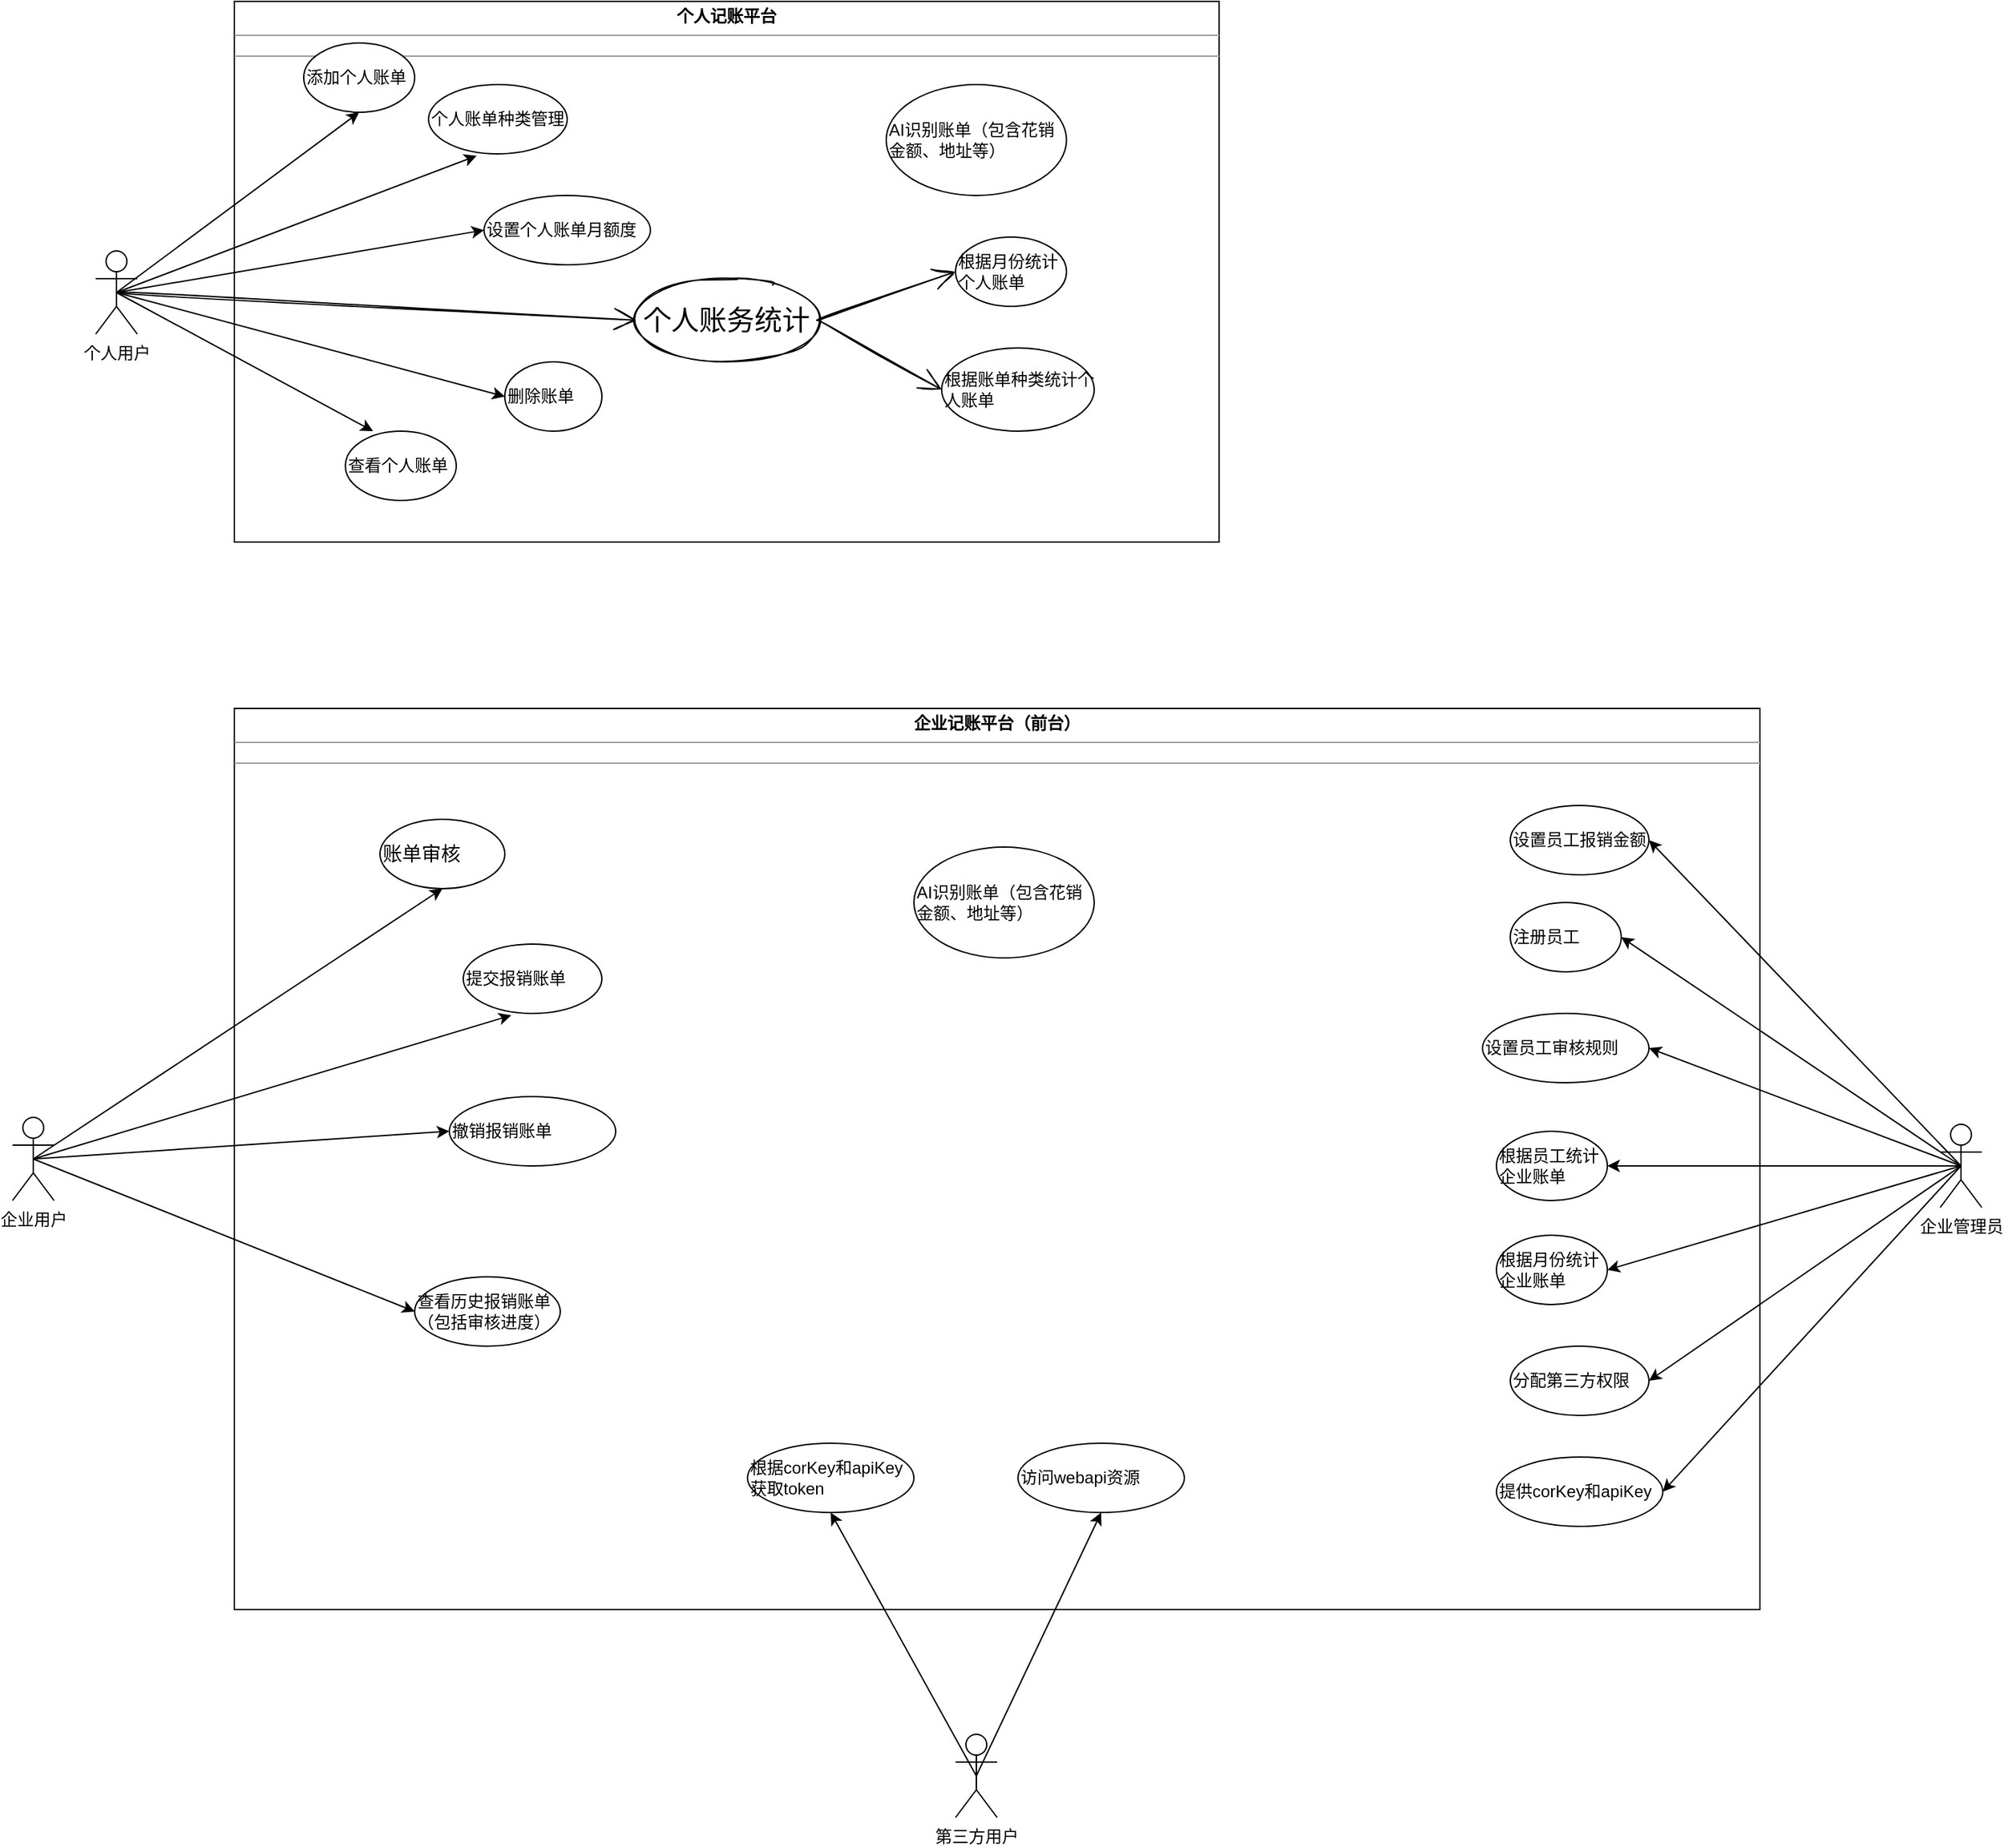 <mxfile version="15.7.0" type="github">
  <diagram id="LdnySO75mPRq6Vrrhr-n" name="Page-1">
    <mxGraphModel dx="1022" dy="428" grid="1" gridSize="10" guides="1" tooltips="1" connect="1" arrows="1" fold="1" page="1" pageScale="1" pageWidth="3300" pageHeight="4681" math="0" shadow="0">
      <root>
        <mxCell id="0" />
        <mxCell id="1" parent="0" />
        <mxCell id="awlwMWy2Pg4UHsQo79Nk-27" value="&lt;p style=&quot;margin: 0px ; margin-top: 4px ; text-align: center&quot;&gt;&lt;b&gt;个人记账平台&lt;/b&gt;&lt;/p&gt;&lt;hr size=&quot;1&quot;&gt;&lt;div style=&quot;height: 2px&quot;&gt;&lt;/div&gt;&lt;hr size=&quot;1&quot;&gt;&lt;div style=&quot;height: 2px&quot;&gt;&lt;/div&gt;" style="verticalAlign=top;align=left;overflow=fill;fontSize=12;fontFamily=Helvetica;html=1;" parent="1" vertex="1">
          <mxGeometry x="350" y="30" width="710" height="390" as="geometry" />
        </mxCell>
        <mxCell id="awlwMWy2Pg4UHsQo79Nk-21" style="rounded=0;orthogonalLoop=1;jettySize=auto;html=1;exitX=0.5;exitY=0.5;exitDx=0;exitDy=0;exitPerimeter=0;entryX=0.5;entryY=1;entryDx=0;entryDy=0;" parent="1" source="awlwMWy2Pg4UHsQo79Nk-1" target="awlwMWy2Pg4UHsQo79Nk-5" edge="1">
          <mxGeometry relative="1" as="geometry" />
        </mxCell>
        <mxCell id="awlwMWy2Pg4UHsQo79Nk-22" style="rounded=0;orthogonalLoop=1;jettySize=auto;html=1;exitX=0.5;exitY=0.5;exitDx=0;exitDy=0;exitPerimeter=0;entryX=0.347;entryY=1.027;entryDx=0;entryDy=0;entryPerimeter=0;" parent="1" source="awlwMWy2Pg4UHsQo79Nk-1" target="awlwMWy2Pg4UHsQo79Nk-6" edge="1">
          <mxGeometry relative="1" as="geometry" />
        </mxCell>
        <mxCell id="awlwMWy2Pg4UHsQo79Nk-23" style="edgeStyle=none;rounded=0;orthogonalLoop=1;jettySize=auto;html=1;exitX=0.5;exitY=0.5;exitDx=0;exitDy=0;exitPerimeter=0;entryX=0;entryY=0.5;entryDx=0;entryDy=0;" parent="1" source="awlwMWy2Pg4UHsQo79Nk-1" target="awlwMWy2Pg4UHsQo79Nk-7" edge="1">
          <mxGeometry relative="1" as="geometry" />
        </mxCell>
        <mxCell id="awlwMWy2Pg4UHsQo79Nk-24" style="edgeStyle=none;rounded=0;orthogonalLoop=1;jettySize=auto;html=1;exitX=0.5;exitY=0.5;exitDx=0;exitDy=0;exitPerimeter=0;entryX=0;entryY=0.5;entryDx=0;entryDy=0;" parent="1" source="awlwMWy2Pg4UHsQo79Nk-1" target="awlwMWy2Pg4UHsQo79Nk-9" edge="1">
          <mxGeometry relative="1" as="geometry" />
        </mxCell>
        <mxCell id="awlwMWy2Pg4UHsQo79Nk-26" style="edgeStyle=none;rounded=0;orthogonalLoop=1;jettySize=auto;html=1;exitX=0.5;exitY=0.5;exitDx=0;exitDy=0;exitPerimeter=0;entryX=0.25;entryY=0;entryDx=0;entryDy=0;entryPerimeter=0;" parent="1" source="awlwMWy2Pg4UHsQo79Nk-1" target="awlwMWy2Pg4UHsQo79Nk-11" edge="1">
          <mxGeometry relative="1" as="geometry" />
        </mxCell>
        <mxCell id="awlwMWy2Pg4UHsQo79Nk-1" value="个人用户" style="shape=umlActor;verticalLabelPosition=bottom;verticalAlign=top;html=1;" parent="1" vertex="1">
          <mxGeometry x="250" y="210" width="30" height="60" as="geometry" />
        </mxCell>
        <mxCell id="awlwMWy2Pg4UHsQo79Nk-5" value="添加个人账单" style="ellipse;whiteSpace=wrap;html=1;align=left;" parent="1" vertex="1">
          <mxGeometry x="400" y="60" width="80" height="50" as="geometry" />
        </mxCell>
        <mxCell id="awlwMWy2Pg4UHsQo79Nk-6" value="个人账单种类管理" style="ellipse;whiteSpace=wrap;html=1;align=left;" parent="1" vertex="1">
          <mxGeometry x="490" y="90" width="100" height="50" as="geometry" />
        </mxCell>
        <mxCell id="awlwMWy2Pg4UHsQo79Nk-7" value="设置个人账单月额度" style="ellipse;whiteSpace=wrap;html=1;align=left;" parent="1" vertex="1">
          <mxGeometry x="530" y="170" width="120" height="50" as="geometry" />
        </mxCell>
        <mxCell id="awlwMWy2Pg4UHsQo79Nk-8" value="AI识别账单（包含花销金额、地址等）" style="ellipse;whiteSpace=wrap;html=1;align=left;" parent="1" vertex="1">
          <mxGeometry x="820" y="90" width="130" height="80" as="geometry" />
        </mxCell>
        <mxCell id="awlwMWy2Pg4UHsQo79Nk-9" value="删除账单" style="ellipse;whiteSpace=wrap;html=1;align=left;rotation=0;" parent="1" vertex="1">
          <mxGeometry x="545" y="290" width="70" height="50" as="geometry" />
        </mxCell>
        <mxCell id="awlwMWy2Pg4UHsQo79Nk-11" value="查看个人账单" style="ellipse;whiteSpace=wrap;html=1;align=left;" parent="1" vertex="1">
          <mxGeometry x="430" y="340" width="80" height="50" as="geometry" />
        </mxCell>
        <mxCell id="awlwMWy2Pg4UHsQo79Nk-12" value="根据账单种类统计个人账单" style="ellipse;whiteSpace=wrap;html=1;align=left;" parent="1" vertex="1">
          <mxGeometry x="860" y="280" width="110" height="60" as="geometry" />
        </mxCell>
        <mxCell id="awlwMWy2Pg4UHsQo79Nk-13" value="根据月份统计个人账单" style="ellipse;whiteSpace=wrap;html=1;align=left;" parent="1" vertex="1">
          <mxGeometry x="870" y="200" width="80" height="50" as="geometry" />
        </mxCell>
        <mxCell id="awlwMWy2Pg4UHsQo79Nk-28" value="&lt;p style=&quot;margin: 0px ; margin-top: 4px ; text-align: center&quot;&gt;&lt;b&gt;企业记账平台（前台）&lt;/b&gt;&lt;/p&gt;&lt;hr size=&quot;1&quot;&gt;&lt;div style=&quot;height: 2px&quot;&gt;&lt;/div&gt;&lt;hr size=&quot;1&quot;&gt;&lt;div style=&quot;height: 2px&quot;&gt;&lt;/div&gt;" style="verticalAlign=top;align=left;overflow=fill;fontSize=12;fontFamily=Helvetica;html=1;" parent="1" vertex="1">
          <mxGeometry x="350" y="540" width="1100" height="650" as="geometry" />
        </mxCell>
        <mxCell id="awlwMWy2Pg4UHsQo79Nk-29" style="rounded=0;orthogonalLoop=1;jettySize=auto;html=1;exitX=0.5;exitY=0.5;exitDx=0;exitDy=0;exitPerimeter=0;entryX=0.5;entryY=1;entryDx=0;entryDy=0;" parent="1" source="awlwMWy2Pg4UHsQo79Nk-35" target="awlwMWy2Pg4UHsQo79Nk-36" edge="1">
          <mxGeometry relative="1" as="geometry" />
        </mxCell>
        <mxCell id="awlwMWy2Pg4UHsQo79Nk-30" style="rounded=0;orthogonalLoop=1;jettySize=auto;html=1;exitX=0.5;exitY=0.5;exitDx=0;exitDy=0;exitPerimeter=0;entryX=0.347;entryY=1.027;entryDx=0;entryDy=0;entryPerimeter=0;" parent="1" source="awlwMWy2Pg4UHsQo79Nk-35" target="awlwMWy2Pg4UHsQo79Nk-37" edge="1">
          <mxGeometry relative="1" as="geometry" />
        </mxCell>
        <mxCell id="awlwMWy2Pg4UHsQo79Nk-31" style="edgeStyle=none;rounded=0;orthogonalLoop=1;jettySize=auto;html=1;exitX=0.5;exitY=0.5;exitDx=0;exitDy=0;exitPerimeter=0;entryX=0;entryY=0.5;entryDx=0;entryDy=0;" parent="1" source="awlwMWy2Pg4UHsQo79Nk-35" target="awlwMWy2Pg4UHsQo79Nk-38" edge="1">
          <mxGeometry relative="1" as="geometry" />
        </mxCell>
        <mxCell id="awlwMWy2Pg4UHsQo79Nk-32" style="edgeStyle=none;rounded=0;orthogonalLoop=1;jettySize=auto;html=1;exitX=0.5;exitY=0.5;exitDx=0;exitDy=0;exitPerimeter=0;entryX=0;entryY=0.5;entryDx=0;entryDy=0;" parent="1" source="awlwMWy2Pg4UHsQo79Nk-35" target="awlwMWy2Pg4UHsQo79Nk-40" edge="1">
          <mxGeometry relative="1" as="geometry" />
        </mxCell>
        <mxCell id="awlwMWy2Pg4UHsQo79Nk-35" value="企业用户" style="shape=umlActor;verticalLabelPosition=bottom;verticalAlign=top;html=1;" parent="1" vertex="1">
          <mxGeometry x="190" y="835" width="30" height="60" as="geometry" />
        </mxCell>
        <mxCell id="awlwMWy2Pg4UHsQo79Nk-36" value="&lt;span class=&quot;notetext1&quot;&gt;&lt;span style=&quot;font-size: 10.5pt&quot;&gt;账单审核&lt;/span&gt;&lt;/span&gt;" style="ellipse;whiteSpace=wrap;html=1;align=left;" parent="1" vertex="1">
          <mxGeometry x="455" y="620" width="90" height="50" as="geometry" />
        </mxCell>
        <mxCell id="awlwMWy2Pg4UHsQo79Nk-37" value="提交报销账单" style="ellipse;whiteSpace=wrap;html=1;align=left;" parent="1" vertex="1">
          <mxGeometry x="515" y="710" width="100" height="50" as="geometry" />
        </mxCell>
        <mxCell id="awlwMWy2Pg4UHsQo79Nk-38" value="撤销报销账单" style="ellipse;whiteSpace=wrap;html=1;align=left;" parent="1" vertex="1">
          <mxGeometry x="505" y="820" width="120" height="50" as="geometry" />
        </mxCell>
        <mxCell id="awlwMWy2Pg4UHsQo79Nk-39" value="AI识别账单（包含花销金额、地址等）" style="ellipse;whiteSpace=wrap;html=1;align=left;" parent="1" vertex="1">
          <mxGeometry x="840" y="640" width="130" height="80" as="geometry" />
        </mxCell>
        <mxCell id="awlwMWy2Pg4UHsQo79Nk-40" value="查看历史报销账单&lt;br&gt;（包括审核进度）" style="ellipse;whiteSpace=wrap;html=1;align=left;" parent="1" vertex="1">
          <mxGeometry x="480" y="950" width="105" height="50" as="geometry" />
        </mxCell>
        <mxCell id="awlwMWy2Pg4UHsQo79Nk-44" value="根据月份统计企业账单" style="ellipse;whiteSpace=wrap;html=1;align=left;" parent="1" vertex="1">
          <mxGeometry x="1260" y="920" width="80" height="50" as="geometry" />
        </mxCell>
        <mxCell id="awlwMWy2Pg4UHsQo79Nk-45" value="企业管理员" style="shape=umlActor;verticalLabelPosition=bottom;verticalAlign=top;html=1;" parent="1" vertex="1">
          <mxGeometry x="1580" y="840" width="30" height="60" as="geometry" />
        </mxCell>
        <mxCell id="awlwMWy2Pg4UHsQo79Nk-46" value="设置员工审核规则" style="ellipse;whiteSpace=wrap;html=1;align=left;" parent="1" vertex="1">
          <mxGeometry x="1250" y="760" width="120" height="50" as="geometry" />
        </mxCell>
        <mxCell id="O-FmP_P2l_tWvEKvUL6z-1" value="个人账务统计" style="ellipse;whiteSpace=wrap;html=1;sketch=1;hachureGap=4;pointerEvents=0;fontFamily=Architects Daughter;fontSource=https%3A%2F%2Ffonts.googleapis.com%2Fcss%3Ffamily%3DArchitects%2BDaughter;fontSize=20;" parent="1" vertex="1">
          <mxGeometry x="640" y="230" width="130" height="60" as="geometry" />
        </mxCell>
        <mxCell id="O-FmP_P2l_tWvEKvUL6z-2" value="" style="edgeStyle=none;orthogonalLoop=1;jettySize=auto;html=1;rounded=0;sketch=1;hachureGap=4;fontFamily=Architects Daughter;fontSource=https%3A%2F%2Ffonts.googleapis.com%2Fcss%3Ffamily%3DArchitects%2BDaughter;fontSize=16;endArrow=open;startSize=14;endSize=14;sourcePerimeterSpacing=8;targetPerimeterSpacing=8;curved=1;exitX=0.5;exitY=0.5;exitDx=0;exitDy=0;exitPerimeter=0;entryX=0;entryY=0.5;entryDx=0;entryDy=0;" parent="1" source="awlwMWy2Pg4UHsQo79Nk-1" target="O-FmP_P2l_tWvEKvUL6z-1" edge="1">
          <mxGeometry width="120" relative="1" as="geometry">
            <mxPoint x="570" y="210" as="sourcePoint" />
            <mxPoint x="690" y="210" as="targetPoint" />
            <Array as="points" />
          </mxGeometry>
        </mxCell>
        <mxCell id="O-FmP_P2l_tWvEKvUL6z-4" value="" style="edgeStyle=none;orthogonalLoop=1;jettySize=auto;html=1;rounded=0;sketch=1;hachureGap=4;fontFamily=Architects Daughter;fontSource=https%3A%2F%2Ffonts.googleapis.com%2Fcss%3Ffamily%3DArchitects%2BDaughter;fontSize=16;endArrow=open;startSize=14;endSize=14;sourcePerimeterSpacing=8;targetPerimeterSpacing=8;curved=1;entryX=0;entryY=0.5;entryDx=0;entryDy=0;exitX=1;exitY=0.5;exitDx=0;exitDy=0;" parent="1" source="O-FmP_P2l_tWvEKvUL6z-1" target="awlwMWy2Pg4UHsQo79Nk-13" edge="1">
          <mxGeometry width="120" relative="1" as="geometry">
            <mxPoint x="570" y="210" as="sourcePoint" />
            <mxPoint x="690" y="210" as="targetPoint" />
            <Array as="points" />
          </mxGeometry>
        </mxCell>
        <mxCell id="O-FmP_P2l_tWvEKvUL6z-5" value="" style="edgeStyle=none;orthogonalLoop=1;jettySize=auto;html=1;rounded=0;sketch=1;hachureGap=4;fontFamily=Architects Daughter;fontSource=https%3A%2F%2Ffonts.googleapis.com%2Fcss%3Ffamily%3DArchitects%2BDaughter;fontSize=16;endArrow=open;startSize=14;endSize=14;sourcePerimeterSpacing=8;targetPerimeterSpacing=8;curved=1;entryX=0;entryY=0.5;entryDx=0;entryDy=0;exitX=1;exitY=0.5;exitDx=0;exitDy=0;" parent="1" source="O-FmP_P2l_tWvEKvUL6z-1" target="awlwMWy2Pg4UHsQo79Nk-12" edge="1">
          <mxGeometry width="120" relative="1" as="geometry">
            <mxPoint x="570" y="210" as="sourcePoint" />
            <mxPoint x="690" y="210" as="targetPoint" />
            <Array as="points" />
          </mxGeometry>
        </mxCell>
        <mxCell id="yRwOytnu6_KWF6T_uqB5-1" value="第三方用户" style="shape=umlActor;verticalLabelPosition=bottom;verticalAlign=top;html=1;outlineConnect=0;" parent="1" vertex="1">
          <mxGeometry x="870" y="1280" width="30" height="60" as="geometry" />
        </mxCell>
        <mxCell id="aZqX3AYzFPIp6xdYIMtC-2" value="设置员工报销金额" style="ellipse;whiteSpace=wrap;html=1;align=left;" vertex="1" parent="1">
          <mxGeometry x="1270" y="610" width="100" height="50" as="geometry" />
        </mxCell>
        <mxCell id="aZqX3AYzFPIp6xdYIMtC-3" value="根据员工统计企业账单" style="ellipse;whiteSpace=wrap;html=1;align=left;" vertex="1" parent="1">
          <mxGeometry x="1260" y="845" width="80" height="50" as="geometry" />
        </mxCell>
        <mxCell id="aZqX3AYzFPIp6xdYIMtC-4" value="注册员工" style="ellipse;whiteSpace=wrap;html=1;align=left;" vertex="1" parent="1">
          <mxGeometry x="1270" y="680" width="80" height="50" as="geometry" />
        </mxCell>
        <mxCell id="aZqX3AYzFPIp6xdYIMtC-5" value="分配第三方权限" style="ellipse;whiteSpace=wrap;html=1;align=left;" vertex="1" parent="1">
          <mxGeometry x="1270" y="1000" width="100" height="50" as="geometry" />
        </mxCell>
        <mxCell id="aZqX3AYzFPIp6xdYIMtC-6" value="提供corKey和apiKey" style="ellipse;whiteSpace=wrap;html=1;align=left;" vertex="1" parent="1">
          <mxGeometry x="1260" y="1080" width="120" height="50" as="geometry" />
        </mxCell>
        <mxCell id="aZqX3AYzFPIp6xdYIMtC-7" value="根据corKey和apiKey获取token&lt;span style=&quot;color: rgba(0 , 0 , 0 , 0) ; font-family: monospace ; font-size: 0px&quot;&gt;%3CmxGraphModel%3E%3Croot%3E%3CmxCell%20id%3D%220%22%2F%3E%3CmxCell%20id%3D%221%22%20parent%3D%220%22%2F%3E%3CmxCell%20id%3D%222%22%20value%3D%22%E6%8F%90%E4%BE%9BcorKey%E5%92%8CapiKey%22%20style%3D%22ellipse%3BwhiteSpace%3Dwrap%3Bhtml%3D1%3Balign%3Dleft%3B%22%20vertex%3D%221%22%20parent%3D%221%22%3E%3CmxGeometry%20x%3D%221260%22%20y%3D%221080%22%20width%3D%22120%22%20height%3D%2250%22%20as%3D%22geometry%22%2F%3E%3C%2FmxCell%3E%3C%2Froot%3E%3C%2FmxGraphModel%3E&lt;/span&gt;" style="ellipse;whiteSpace=wrap;html=1;align=left;" vertex="1" parent="1">
          <mxGeometry x="720" y="1070" width="120" height="50" as="geometry" />
        </mxCell>
        <mxCell id="aZqX3AYzFPIp6xdYIMtC-8" value="访问webapi资源" style="ellipse;whiteSpace=wrap;html=1;align=left;" vertex="1" parent="1">
          <mxGeometry x="915" y="1070" width="120" height="50" as="geometry" />
        </mxCell>
        <mxCell id="aZqX3AYzFPIp6xdYIMtC-9" value="" style="endArrow=classic;html=1;rounded=0;exitX=0.5;exitY=0.5;exitDx=0;exitDy=0;exitPerimeter=0;entryX=1;entryY=0.5;entryDx=0;entryDy=0;" edge="1" parent="1" source="awlwMWy2Pg4UHsQo79Nk-45" target="aZqX3AYzFPIp6xdYIMtC-2">
          <mxGeometry width="50" height="50" relative="1" as="geometry">
            <mxPoint x="1640" y="820" as="sourcePoint" />
            <mxPoint x="1690" y="770" as="targetPoint" />
          </mxGeometry>
        </mxCell>
        <mxCell id="aZqX3AYzFPIp6xdYIMtC-10" value="" style="endArrow=classic;html=1;rounded=0;exitX=0.5;exitY=0.5;exitDx=0;exitDy=0;exitPerimeter=0;entryX=1;entryY=0.5;entryDx=0;entryDy=0;" edge="1" parent="1" source="awlwMWy2Pg4UHsQo79Nk-45" target="aZqX3AYzFPIp6xdYIMtC-4">
          <mxGeometry width="50" height="50" relative="1" as="geometry">
            <mxPoint x="1605" y="880" as="sourcePoint" />
            <mxPoint x="1380" y="645.0" as="targetPoint" />
          </mxGeometry>
        </mxCell>
        <mxCell id="aZqX3AYzFPIp6xdYIMtC-11" value="" style="endArrow=classic;html=1;rounded=0;exitX=0.5;exitY=0.5;exitDx=0;exitDy=0;exitPerimeter=0;entryX=1;entryY=0.5;entryDx=0;entryDy=0;" edge="1" parent="1" source="awlwMWy2Pg4UHsQo79Nk-45" target="awlwMWy2Pg4UHsQo79Nk-46">
          <mxGeometry width="50" height="50" relative="1" as="geometry">
            <mxPoint x="1615" y="890" as="sourcePoint" />
            <mxPoint x="1390" y="655.0" as="targetPoint" />
          </mxGeometry>
        </mxCell>
        <mxCell id="aZqX3AYzFPIp6xdYIMtC-12" value="" style="endArrow=classic;html=1;rounded=0;exitX=0.5;exitY=0.5;exitDx=0;exitDy=0;exitPerimeter=0;entryX=1;entryY=0.5;entryDx=0;entryDy=0;" edge="1" parent="1" source="awlwMWy2Pg4UHsQo79Nk-45" target="aZqX3AYzFPIp6xdYIMtC-3">
          <mxGeometry width="50" height="50" relative="1" as="geometry">
            <mxPoint x="1625" y="900" as="sourcePoint" />
            <mxPoint x="1400" y="665.0" as="targetPoint" />
          </mxGeometry>
        </mxCell>
        <mxCell id="aZqX3AYzFPIp6xdYIMtC-13" value="" style="endArrow=classic;html=1;rounded=0;exitX=0.5;exitY=0.5;exitDx=0;exitDy=0;exitPerimeter=0;entryX=1;entryY=0.5;entryDx=0;entryDy=0;" edge="1" parent="1" source="awlwMWy2Pg4UHsQo79Nk-45" target="awlwMWy2Pg4UHsQo79Nk-44">
          <mxGeometry width="50" height="50" relative="1" as="geometry">
            <mxPoint x="1635" y="910" as="sourcePoint" />
            <mxPoint x="1410" y="675.0" as="targetPoint" />
          </mxGeometry>
        </mxCell>
        <mxCell id="aZqX3AYzFPIp6xdYIMtC-14" value="" style="endArrow=classic;html=1;rounded=0;exitX=0.5;exitY=0.5;exitDx=0;exitDy=0;exitPerimeter=0;entryX=1;entryY=0.5;entryDx=0;entryDy=0;" edge="1" parent="1" source="awlwMWy2Pg4UHsQo79Nk-45" target="aZqX3AYzFPIp6xdYIMtC-5">
          <mxGeometry width="50" height="50" relative="1" as="geometry">
            <mxPoint x="1645" y="920" as="sourcePoint" />
            <mxPoint x="1420" y="685.0" as="targetPoint" />
          </mxGeometry>
        </mxCell>
        <mxCell id="aZqX3AYzFPIp6xdYIMtC-15" value="" style="endArrow=classic;html=1;rounded=0;exitX=0.5;exitY=0.5;exitDx=0;exitDy=0;exitPerimeter=0;entryX=1;entryY=0.5;entryDx=0;entryDy=0;" edge="1" parent="1" source="awlwMWy2Pg4UHsQo79Nk-45" target="aZqX3AYzFPIp6xdYIMtC-6">
          <mxGeometry width="50" height="50" relative="1" as="geometry">
            <mxPoint x="1655" y="930" as="sourcePoint" />
            <mxPoint x="1430" y="695.0" as="targetPoint" />
          </mxGeometry>
        </mxCell>
        <mxCell id="aZqX3AYzFPIp6xdYIMtC-16" value="" style="endArrow=classic;html=1;rounded=0;exitX=0.5;exitY=0.5;exitDx=0;exitDy=0;exitPerimeter=0;entryX=0.5;entryY=1;entryDx=0;entryDy=0;" edge="1" parent="1" source="yRwOytnu6_KWF6T_uqB5-1" target="aZqX3AYzFPIp6xdYIMtC-8">
          <mxGeometry width="50" height="50" relative="1" as="geometry">
            <mxPoint x="1605" y="880" as="sourcePoint" />
            <mxPoint x="1390" y="1115" as="targetPoint" />
          </mxGeometry>
        </mxCell>
        <mxCell id="aZqX3AYzFPIp6xdYIMtC-17" value="" style="endArrow=classic;html=1;rounded=0;exitX=0.5;exitY=0.5;exitDx=0;exitDy=0;exitPerimeter=0;entryX=0.5;entryY=1;entryDx=0;entryDy=0;" edge="1" parent="1" source="yRwOytnu6_KWF6T_uqB5-1" target="aZqX3AYzFPIp6xdYIMtC-7">
          <mxGeometry width="50" height="50" relative="1" as="geometry">
            <mxPoint x="910" y="1340" as="sourcePoint" />
            <mxPoint x="985" y="1130" as="targetPoint" />
          </mxGeometry>
        </mxCell>
      </root>
    </mxGraphModel>
  </diagram>
</mxfile>
